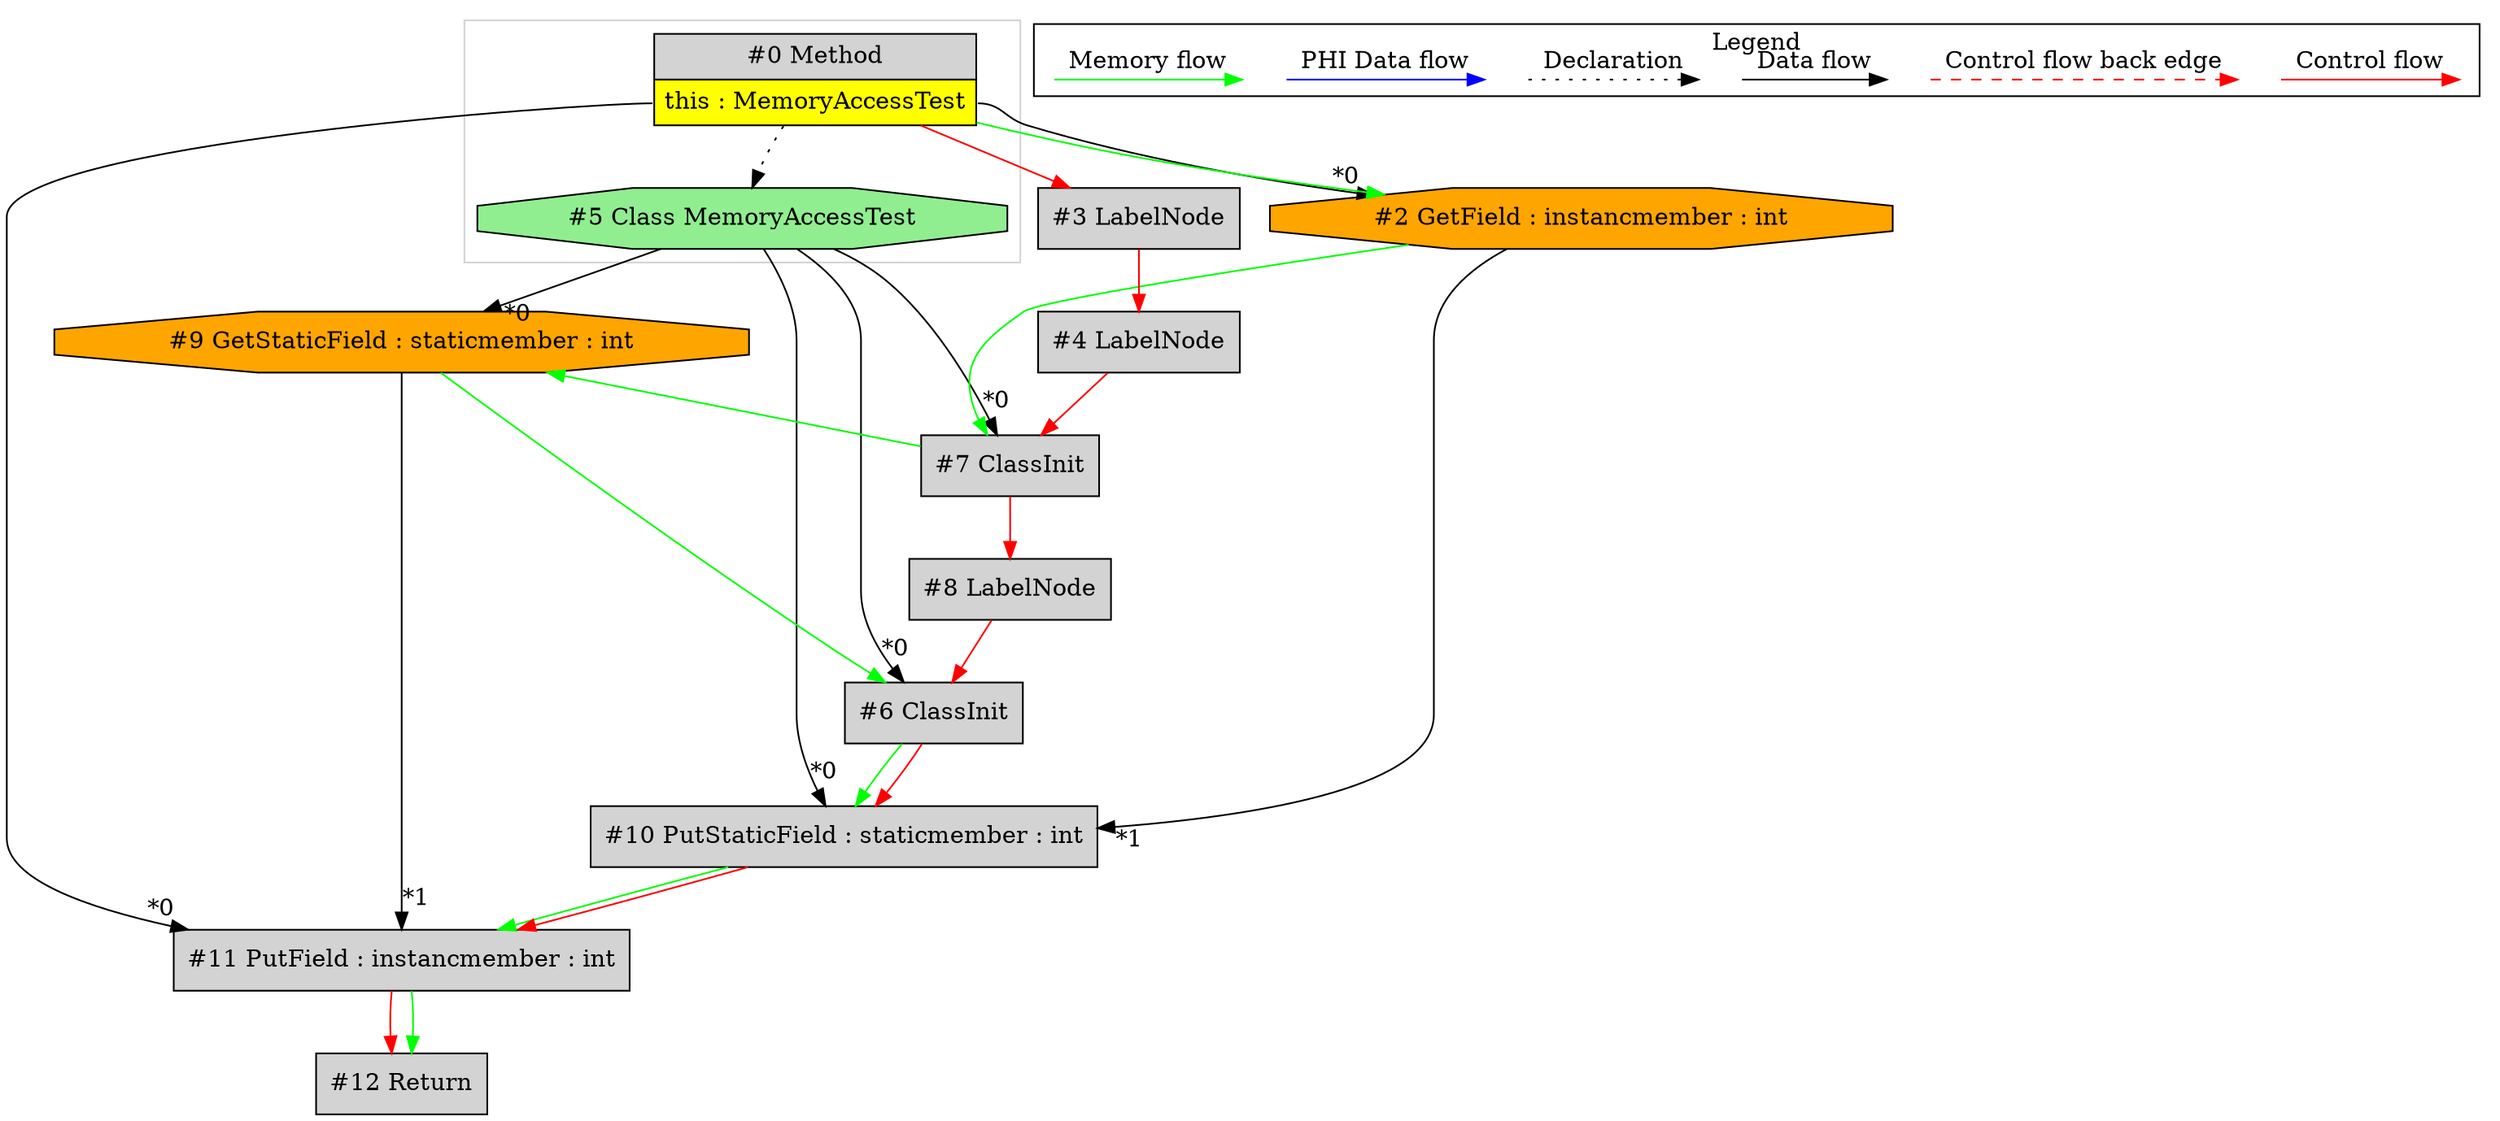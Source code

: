 digraph {
 ordering="in";
 node0[margin="0", label=<<table border="0" cellborder="1" cellspacing="0" cellpadding="5"><tr><td colspan="1">#0 Method</td></tr><tr><td port="prj1" bgcolor="yellow">this : MemoryAccessTest</td></tr></table>>,shape=none, fillcolor=lightgrey, style=filled];
 node5[label="#5 Class MemoryAccessTest",shape=octagon, fillcolor=lightgreen, style=filled];
 node0 -> node5[style=dotted];
 node7[label="#7 ClassInit",shape=box, fillcolor=lightgrey, style=filled];
 node5 -> node7[headlabel="*0", labeldistance=2];
 node2 -> node7[labeldistance=2, color=green, constraint=false];
 node4 -> node7[labeldistance=2, color=red, fontcolor=red];
 node4[label="#4 LabelNode",shape=box, fillcolor=lightgrey, style=filled];
 node3 -> node4[labeldistance=2, color=red, fontcolor=red];
 node3[label="#3 LabelNode",shape=box, fillcolor=lightgrey, style=filled];
 node0 -> node3[labeldistance=2, color=red, fontcolor=red];
 node2[label="#2 GetField : instancmember : int",shape=octagon, fillcolor=orange, style=filled];
 node0:prj1 -> node2[headlabel="*0", labeldistance=2];
 node0 -> node2[labeldistance=2, color=green, constraint=false];
 node11[label="#11 PutField : instancmember : int",shape=box, fillcolor=lightgrey, style=filled];
 node0:prj1 -> node11[headlabel="*0", labeldistance=2];
 node9 -> node11[headlabel="*1", labeldistance=2];
 node10 -> node11[labeldistance=2, color=green, constraint=false];
 node10 -> node11[labeldistance=2, color=red, fontcolor=red];
 node10[label="#10 PutStaticField : staticmember : int",shape=box, fillcolor=lightgrey, style=filled];
 node5 -> node10[headlabel="*0", labeldistance=2];
 node2 -> node10[headlabel="*1", labeldistance=2];
 node6 -> node10[labeldistance=2, color=green, constraint=false];
 node6 -> node10[labeldistance=2, color=red, fontcolor=red];
 node6[label="#6 ClassInit",shape=box, fillcolor=lightgrey, style=filled];
 node5 -> node6[headlabel="*0", labeldistance=2];
 node9 -> node6[labeldistance=2, color=green, constraint=false];
 node8 -> node6[labeldistance=2, color=red, fontcolor=red];
 node8[label="#8 LabelNode",shape=box, fillcolor=lightgrey, style=filled];
 node7 -> node8[labeldistance=2, color=red, fontcolor=red];
 node9[label="#9 GetStaticField : staticmember : int",shape=octagon, fillcolor=orange, style=filled];
 node5 -> node9[headlabel="*0", labeldistance=2];
 node7 -> node9[labeldistance=2, color=green, constraint=false];
 node12[label="#12 Return",shape=box, fillcolor=lightgrey, style=filled];
 node11 -> node12[labeldistance=2, color=red, fontcolor=red];
 node11 -> node12[labeldistance=2, color=green, constraint=false];
 subgraph cluster_0 {
  color=lightgray;
  node0;
  node5;
 }
 subgraph cluster_000 {
  label = "Legend";
  node [shape=point]
  {
   rank=same;
   c0 [style = invis];
   c1 [style = invis];
   c2 [style = invis];
   c3 [style = invis];
   d0 [style = invis];
   d1 [style = invis];
   d2 [style = invis];
   d3 [style = invis];
   d4 [style = invis];
   d5 [style = invis];
   d6 [style = invis];
   d7 [style = invis];
  }
  c0 -> c1 [label="Control flow", style=solid, color=red]
  c2 -> c3 [label="Control flow back edge", style=dashed, color=red]
  d0 -> d1 [label="Data flow"]
  d2 -> d3 [label="Declaration", style=dotted]
  d4 -> d5 [label="PHI Data flow", color=blue]
  d6 -> d7 [label="Memory flow", color=green]
 }

}
